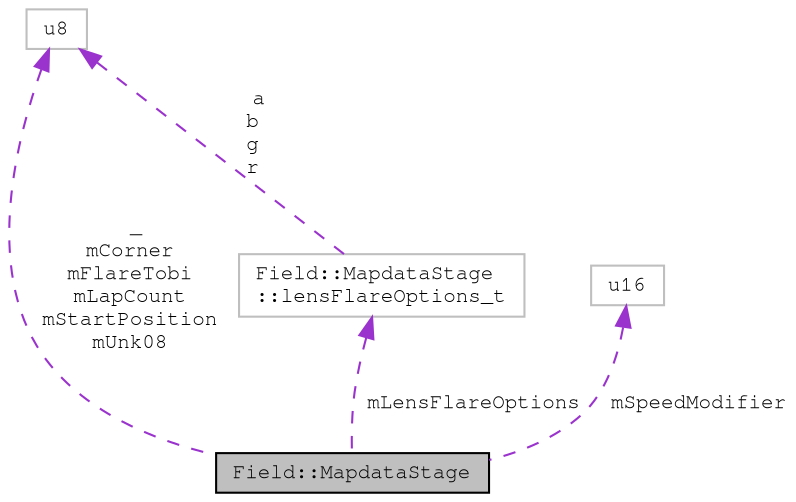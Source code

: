 digraph "Field::MapdataStage"
{
 // LATEX_PDF_SIZE
  edge [fontname="FreeMono",fontsize="10",labelfontname="FreeMono",labelfontsize="10"];
  node [fontname="FreeMono",fontsize="10",shape=record];
  Node1 [label="Field::MapdataStage",height=0.2,width=0.4,color="black", fillcolor="grey75", style="filled", fontcolor="black",tooltip=" "];
  Node2 -> Node1 [dir="back",color="darkorchid3",fontsize="10",style="dashed",label=" _\nmCorner\nmFlareTobi\nmLapCount\nmStartPosition\nmUnk08" ,fontname="FreeMono"];
  Node2 [label="u8",height=0.2,width=0.4,color="grey75", fillcolor="white", style="filled",tooltip=" "];
  Node3 -> Node1 [dir="back",color="darkorchid3",fontsize="10",style="dashed",label=" mLensFlareOptions" ,fontname="FreeMono"];
  Node3 [label="Field::MapdataStage\l::lensFlareOptions_t",height=0.2,width=0.4,color="grey75", fillcolor="white", style="filled",URL="$struct_field_1_1_mapdata_stage.html#struct_field_1_1_mapdata_stage_1_1lens_flare_options__t",tooltip=" "];
  Node2 -> Node3 [dir="back",color="darkorchid3",fontsize="10",style="dashed",label=" a\nb\ng\nr" ,fontname="FreeMono"];
  Node4 -> Node1 [dir="back",color="darkorchid3",fontsize="10",style="dashed",label=" mSpeedModifier" ,fontname="FreeMono"];
  Node4 [label="u16",height=0.2,width=0.4,color="grey75", fillcolor="white", style="filled",tooltip=" "];
}
